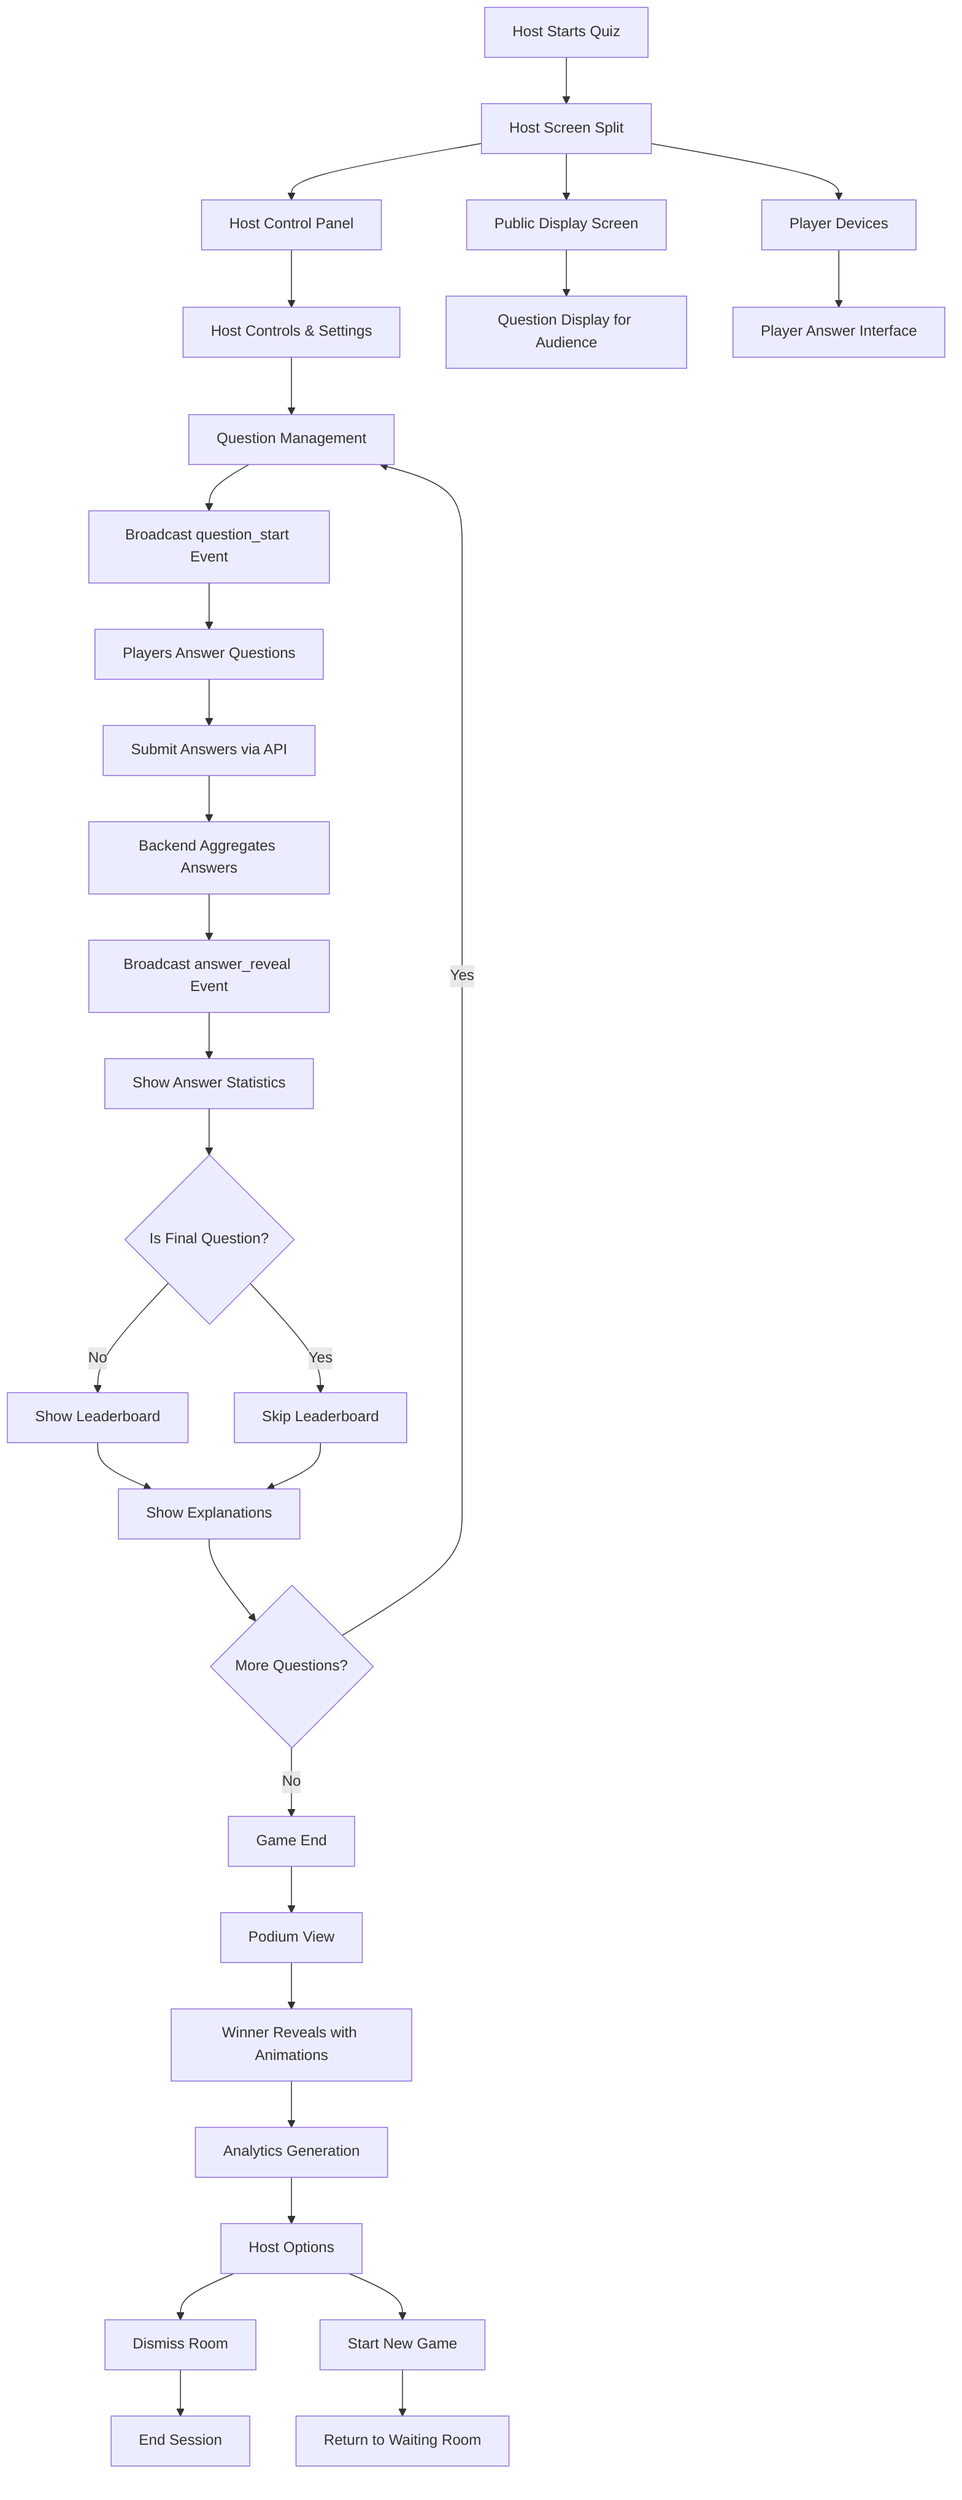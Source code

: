 graph TD
    A[Host Starts Quiz] --> B[Host Screen Split]
    B --> C[Host Control Panel]
    B --> D[Public Display Screen]
    B --> E[Player Devices]
    
    C --> F[Host Controls & Settings]
    D --> G[Question Display for Audience]
    E --> H[Player Answer Interface]
    
    F --> I[Question Management]
    I --> J[Broadcast question_start Event]
    J --> K[Players Answer Questions]
    K --> L[Submit Answers via API]
    L --> M[Backend Aggregates Answers]
    M --> N[Broadcast answer_reveal Event]
    N --> O[Show Answer Statistics]
    O --> P{Is Final Question?}
    
    P -->|No| Q[Show Leaderboard]
    P -->|Yes| R[Skip Leaderboard]
    
    Q --> S[Show Explanations]
    R --> S
    S --> T{More Questions?}
    
    T -->|Yes| I
    T -->|No| U[Game End]
    
    U --> V[Podium View]
    V --> W[Winner Reveals with Animations]
    W --> X[Analytics Generation]
    X --> Y[Host Options]
    
    Y --> Z1[Dismiss Room]
    Y --> Z2[Start New Game]
    Z2 --> AA[Return to Waiting Room]
    Z1 --> BB[End Session]
